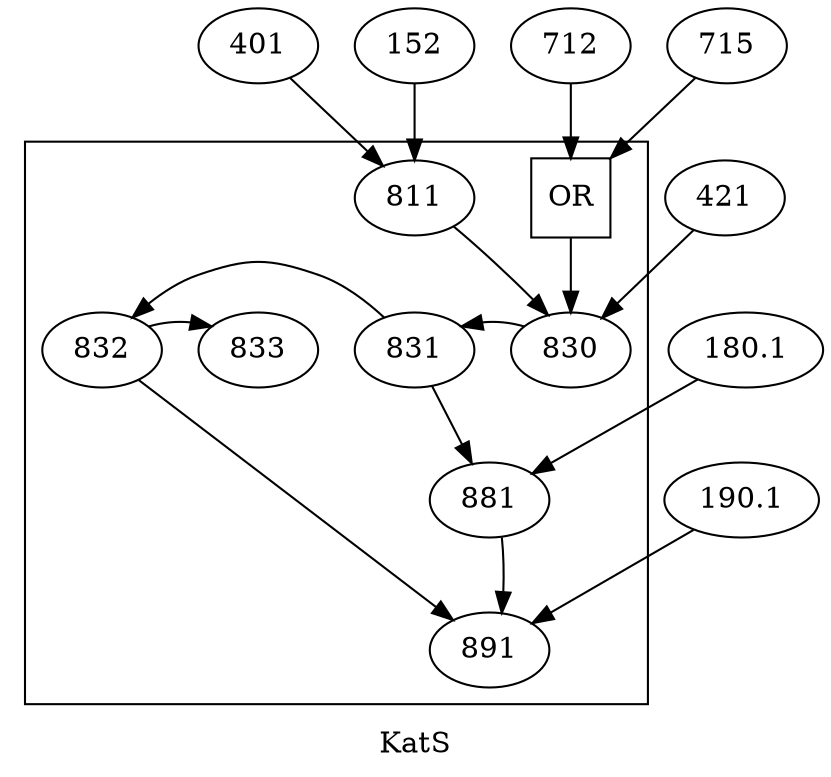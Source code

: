 digraph G8 {
	label=KatS
	401 -> 811
	152 -> 811
	421 -> 830
	"830_['712', '715']" -> 830
	712 -> "830_['712', '715']"
	715 -> "830_['712', '715']"
	180.1 -> 881
	190.1 -> 891
	subgraph cluster {
		label=""
		{
			rank=same
			811
		}
		{
			rank=same
			830
			831
			832
			833
			830 -> 831 [style=invis]
			832 -> 833 [style=invis]
		}
		{
			rank=same
			881
		}
		{
			rank=same
			891
		}
		811 -> 830 [style=invis]
		811 -> 831 [style=invis]
		811 -> 832 [style=invis]
		811 -> 833 [style=invis]
		881 -> 891 [style=invis]
		811 -> 830
		"830_['712', '715']" [label=OR shape=square]
		830 -> 831
		831 -> 832
		832 -> 833
		831 -> 881
		881 -> 891
		832 -> 891
	}
}
